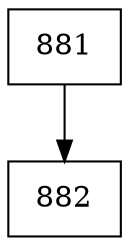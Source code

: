 digraph G {
  node [shape=record];
  node0 [label="{881}"];
  node0 -> node1;
  node1 [label="{882}"];
}

